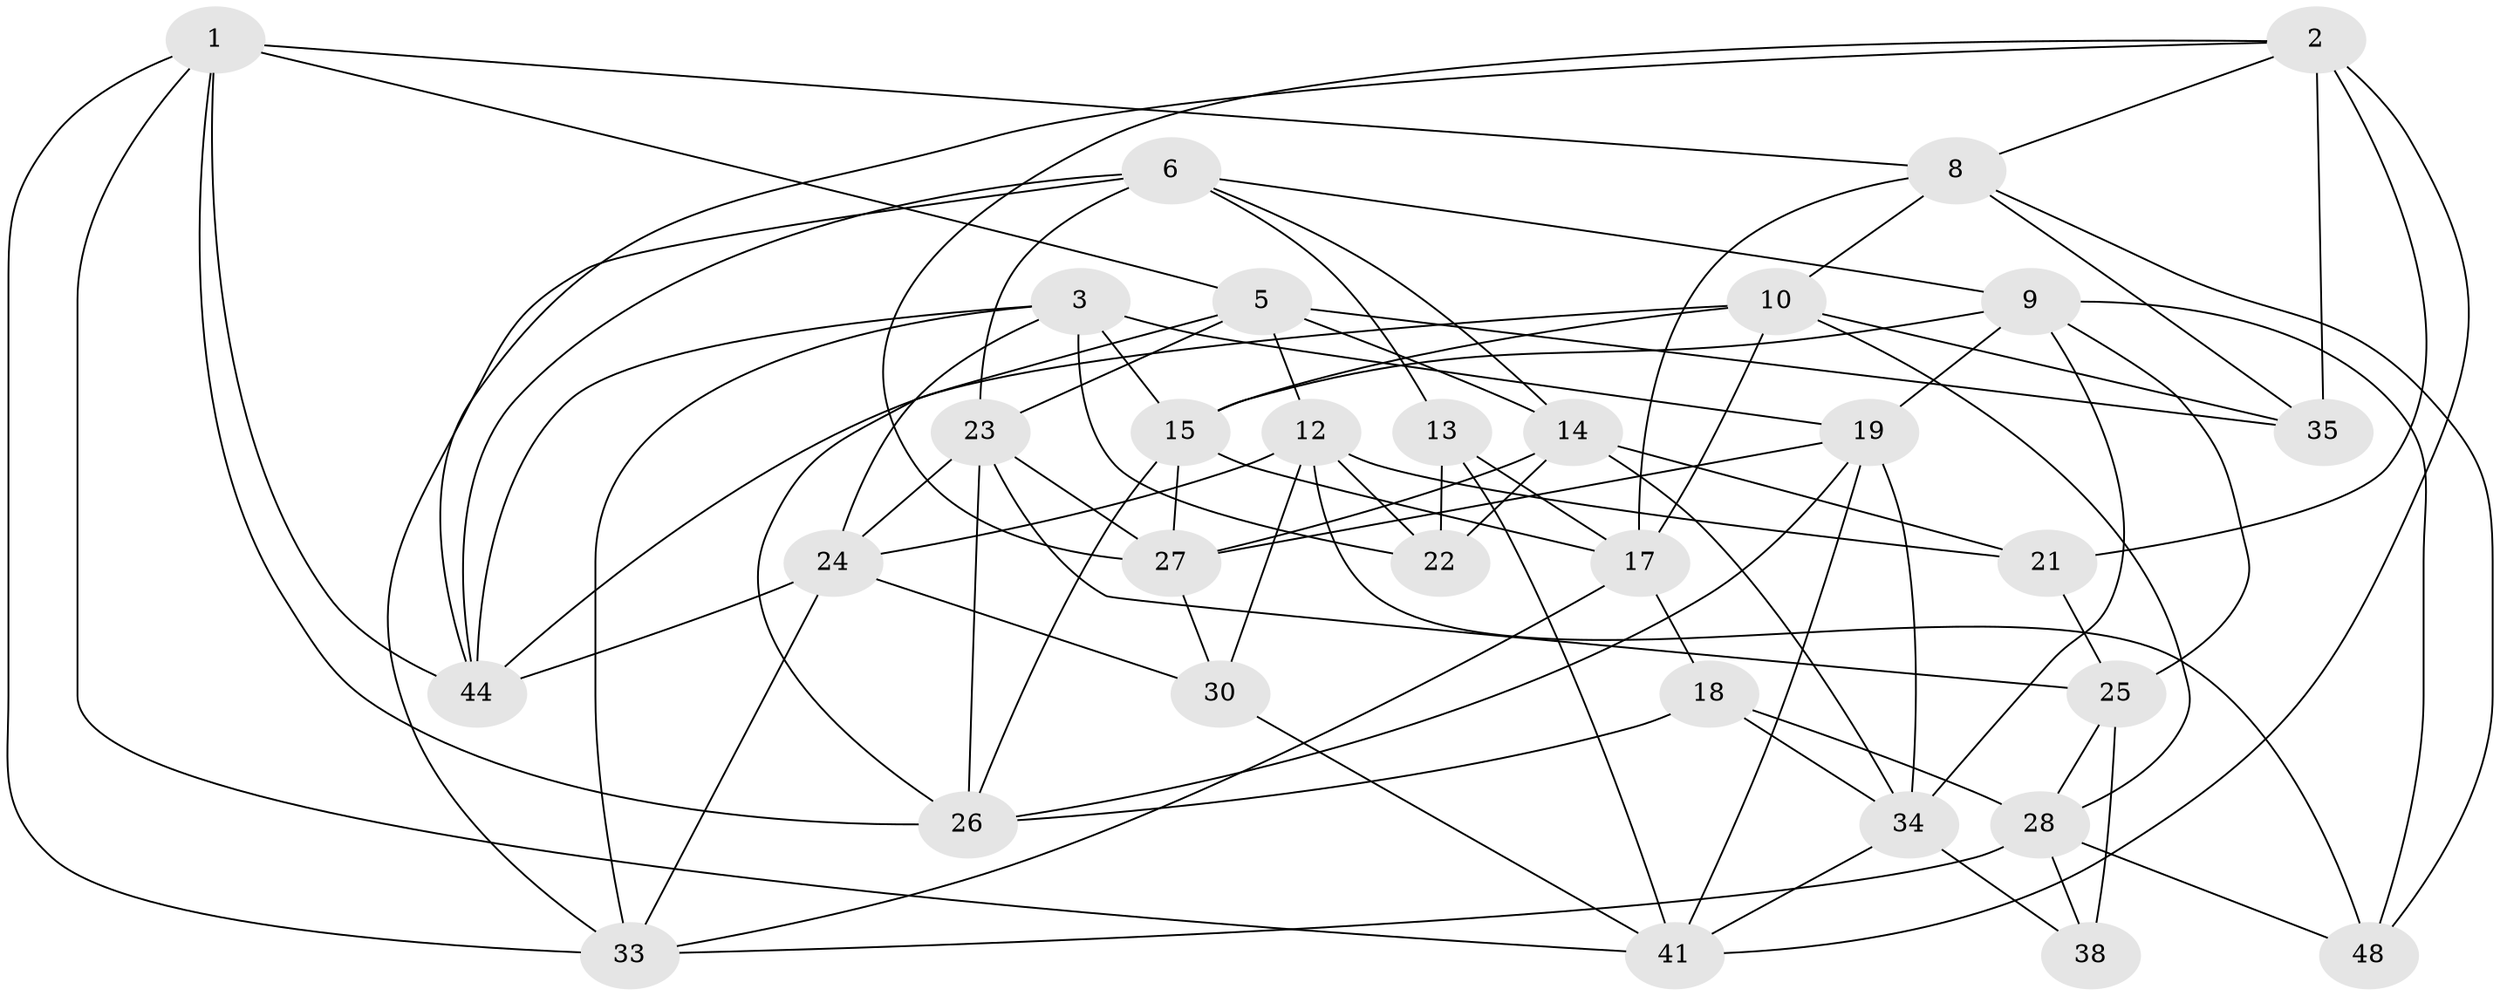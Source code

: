 // original degree distribution, {4: 1.0}
// Generated by graph-tools (version 1.1) at 2025/11/02/27/25 16:11:45]
// undirected, 31 vertices, 84 edges
graph export_dot {
graph [start="1"]
  node [color=gray90,style=filled];
  1 [super="+16"];
  2 [super="+4"];
  3 [super="+29"];
  5 [super="+7"];
  6 [super="+47"];
  8 [super="+39"];
  9 [super="+36"];
  10 [super="+11"];
  12 [super="+53"];
  13;
  14 [super="+43"];
  15 [super="+42"];
  17 [super="+20"];
  18;
  19 [super="+37"];
  21;
  22;
  23 [super="+32"];
  24 [super="+54"];
  25 [super="+40"];
  26 [super="+46"];
  27 [super="+31"];
  28 [super="+52"];
  30;
  33 [super="+51"];
  34 [super="+50"];
  35;
  38;
  41 [super="+45"];
  44 [super="+49"];
  48;
  1 -- 44;
  1 -- 41;
  1 -- 8;
  1 -- 26;
  1 -- 5;
  1 -- 33;
  2 -- 8;
  2 -- 21;
  2 -- 27;
  2 -- 41;
  2 -- 35;
  2 -- 44;
  3 -- 22;
  3 -- 33;
  3 -- 19;
  3 -- 24;
  3 -- 44;
  3 -- 15;
  5 -- 12;
  5 -- 26;
  5 -- 35;
  5 -- 14;
  5 -- 23;
  6 -- 13;
  6 -- 44;
  6 -- 33;
  6 -- 9;
  6 -- 14;
  6 -- 23;
  8 -- 48;
  8 -- 10;
  8 -- 35;
  8 -- 17;
  9 -- 48;
  9 -- 15;
  9 -- 19;
  9 -- 25;
  9 -- 34;
  10 -- 17;
  10 -- 15;
  10 -- 35;
  10 -- 28;
  10 -- 44;
  12 -- 30;
  12 -- 21;
  12 -- 48;
  12 -- 22;
  12 -- 24;
  13 -- 22;
  13 -- 41;
  13 -- 17;
  14 -- 22;
  14 -- 21;
  14 -- 27;
  14 -- 34;
  15 -- 17;
  15 -- 26;
  15 -- 27;
  17 -- 18;
  17 -- 33;
  18 -- 28;
  18 -- 26;
  18 -- 34;
  19 -- 26;
  19 -- 34;
  19 -- 27;
  19 -- 41;
  21 -- 25;
  23 -- 25;
  23 -- 27;
  23 -- 24;
  23 -- 26;
  24 -- 30;
  24 -- 44;
  24 -- 33;
  25 -- 38 [weight=2];
  25 -- 28;
  27 -- 30;
  28 -- 48;
  28 -- 38;
  28 -- 33;
  30 -- 41;
  34 -- 41;
  34 -- 38;
}
